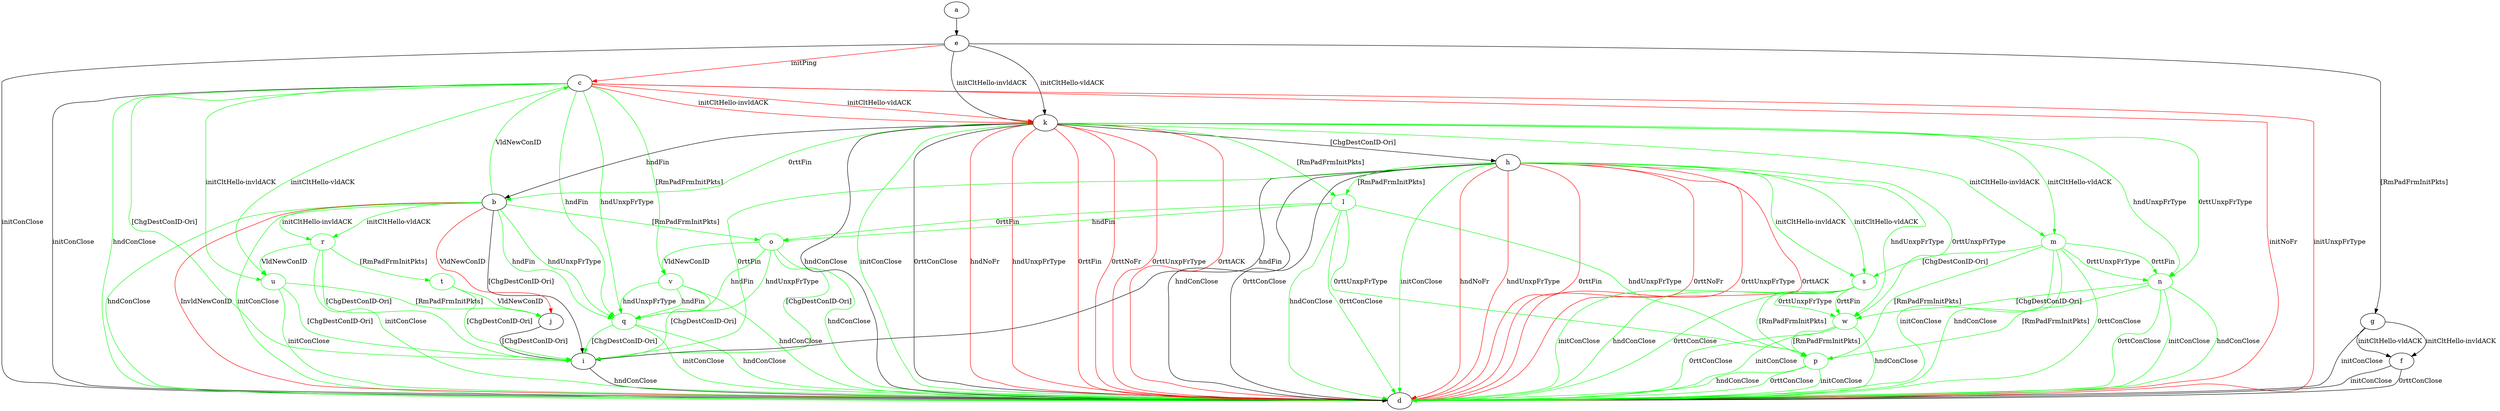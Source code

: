 digraph "" {
	a -> e	[key=0];
	b -> c	[key=0,
		color=green,
		label="VldNewConID "];
	b -> d	[key=0,
		color=green,
		label="initConClose "];
	b -> d	[key=1,
		color=green,
		label="hndConClose "];
	b -> d	[key=2,
		color=red,
		label="InvldNewConID "];
	b -> i	[key=0,
		label="[ChgDestConID-Ori] "];
	b -> j	[key=0,
		color=red,
		label="VldNewConID "];
	o	[color=green];
	b -> o	[key=0,
		color=green,
		label="[RmPadFrmInitPkts] "];
	q	[color=green];
	b -> q	[key=0,
		color=green,
		label="hndFin "];
	b -> q	[key=1,
		color=green,
		label="hndUnxpFrType "];
	r	[color=green];
	b -> r	[key=0,
		color=green,
		label="initCltHello-vldACK "];
	b -> r	[key=1,
		color=green,
		label="initCltHello-invldACK "];
	c -> d	[key=0,
		label="initConClose "];
	c -> d	[key=1,
		color=green,
		label="hndConClose "];
	c -> d	[key=2,
		color=red,
		label="initNoFr "];
	c -> d	[key=3,
		color=red,
		label="initUnxpFrType "];
	c -> i	[key=0,
		color=green,
		label="[ChgDestConID-Ori] "];
	c -> k	[key=0,
		color=red,
		label="initCltHello-vldACK "];
	c -> k	[key=1,
		color=red,
		label="initCltHello-invldACK "];
	c -> q	[key=0,
		color=green,
		label="hndFin "];
	c -> q	[key=1,
		color=green,
		label="hndUnxpFrType "];
	u	[color=green];
	c -> u	[key=0,
		color=green,
		label="initCltHello-vldACK "];
	c -> u	[key=1,
		color=green,
		label="initCltHello-invldACK "];
	v	[color=green];
	c -> v	[key=0,
		color=green,
		label="[RmPadFrmInitPkts] "];
	e -> c	[key=0,
		color=red,
		label="initPing "];
	e -> d	[key=0,
		label="initConClose "];
	e -> g	[key=0,
		label="[RmPadFrmInitPkts] "];
	e -> k	[key=0,
		label="initCltHello-vldACK "];
	e -> k	[key=1,
		label="initCltHello-invldACK "];
	f -> d	[key=0,
		label="initConClose "];
	f -> d	[key=1,
		label="0rttConClose "];
	g -> d	[key=0,
		label="initConClose "];
	g -> f	[key=0,
		label="initCltHello-vldACK "];
	g -> f	[key=1,
		label="initCltHello-invldACK "];
	h -> d	[key=0,
		label="hndConClose "];
	h -> d	[key=1,
		label="0rttConClose "];
	h -> d	[key=2,
		color=green,
		label="initConClose "];
	h -> d	[key=3,
		color=red,
		label="hndNoFr "];
	h -> d	[key=4,
		color=red,
		label="hndUnxpFrType "];
	h -> d	[key=5,
		color=red,
		label="0rttFin "];
	h -> d	[key=6,
		color=red,
		label="0rttNoFr "];
	h -> d	[key=7,
		color=red,
		label="0rttUnxpFrType "];
	h -> d	[key=8,
		color=red,
		label="0rttACK "];
	h -> i	[key=0,
		label="hndFin "];
	h -> i	[key=1,
		color=green,
		label="0rttFin "];
	l	[color=green];
	h -> l	[key=0,
		color=green,
		label="[RmPadFrmInitPkts] "];
	s	[color=green];
	h -> s	[key=0,
		color=green,
		label="initCltHello-vldACK "];
	h -> s	[key=1,
		color=green,
		label="initCltHello-invldACK "];
	w	[color=green];
	h -> w	[key=0,
		color=green,
		label="hndUnxpFrType "];
	h -> w	[key=1,
		color=green,
		label="0rttUnxpFrType "];
	i -> d	[key=0,
		label="hndConClose "];
	j -> i	[key=0,
		label="[ChgDestConID-Ori] "];
	k -> b	[key=0,
		label="hndFin "];
	k -> b	[key=1,
		color=green,
		label="0rttFin "];
	k -> d	[key=0,
		label="hndConClose "];
	k -> d	[key=1,
		label="0rttConClose "];
	k -> d	[key=2,
		color=green,
		label="initConClose "];
	k -> d	[key=3,
		color=red,
		label="hndNoFr "];
	k -> d	[key=4,
		color=red,
		label="hndUnxpFrType "];
	k -> d	[key=5,
		color=red,
		label="0rttFin "];
	k -> d	[key=6,
		color=red,
		label="0rttNoFr "];
	k -> d	[key=7,
		color=red,
		label="0rttUnxpFrType "];
	k -> d	[key=8,
		color=red,
		label="0rttACK "];
	k -> h	[key=0,
		label="[ChgDestConID-Ori] "];
	k -> l	[key=0,
		color=green,
		label="[RmPadFrmInitPkts] "];
	m	[color=green];
	k -> m	[key=0,
		color=green,
		label="initCltHello-vldACK "];
	k -> m	[key=1,
		color=green,
		label="initCltHello-invldACK "];
	n	[color=green];
	k -> n	[key=0,
		color=green,
		label="hndUnxpFrType "];
	k -> n	[key=1,
		color=green,
		label="0rttUnxpFrType "];
	l -> d	[key=0,
		color=green,
		label="hndConClose "];
	l -> d	[key=1,
		color=green,
		label="0rttConClose "];
	l -> o	[key=0,
		color=green,
		label="hndFin "];
	l -> o	[key=1,
		color=green,
		label="0rttFin "];
	p	[color=green];
	l -> p	[key=0,
		color=green,
		label="hndUnxpFrType "];
	l -> p	[key=1,
		color=green,
		label="0rttUnxpFrType "];
	m -> d	[key=0,
		color=green,
		label="initConClose "];
	m -> d	[key=1,
		color=green,
		label="hndConClose "];
	m -> d	[key=2,
		color=green,
		label="0rttConClose "];
	m -> n	[key=0,
		color=green,
		label="0rttFin "];
	m -> n	[key=1,
		color=green,
		label="0rttUnxpFrType "];
	m -> p	[key=0,
		color=green,
		label="[RmPadFrmInitPkts] "];
	m -> s	[key=0,
		color=green,
		label="[ChgDestConID-Ori] "];
	n -> d	[key=0,
		color=green,
		label="initConClose "];
	n -> d	[key=1,
		color=green,
		label="hndConClose "];
	n -> d	[key=2,
		color=green,
		label="0rttConClose "];
	n -> p	[key=0,
		color=green,
		label="[RmPadFrmInitPkts] "];
	n -> w	[key=0,
		color=green,
		label="[ChgDestConID-Ori] "];
	o -> d	[key=0,
		color=green,
		label="hndConClose "];
	o -> i	[key=0,
		color=green,
		label="[ChgDestConID-Ori] "];
	o -> q	[key=0,
		color=green,
		label="hndFin "];
	o -> q	[key=1,
		color=green,
		label="hndUnxpFrType "];
	o -> v	[key=0,
		color=green,
		label="VldNewConID "];
	p -> d	[key=0,
		color=green,
		label="initConClose "];
	p -> d	[key=1,
		color=green,
		label="hndConClose "];
	p -> d	[key=2,
		color=green,
		label="0rttConClose "];
	q -> d	[key=0,
		color=green,
		label="initConClose "];
	q -> d	[key=1,
		color=green,
		label="hndConClose "];
	q -> i	[key=0,
		color=green,
		label="[ChgDestConID-Ori] "];
	r -> d	[key=0,
		color=green,
		label="initConClose "];
	r -> i	[key=0,
		color=green,
		label="[ChgDestConID-Ori] "];
	t	[color=green];
	r -> t	[key=0,
		color=green,
		label="[RmPadFrmInitPkts] "];
	r -> u	[key=0,
		color=green,
		label="VldNewConID "];
	s -> d	[key=0,
		color=green,
		label="initConClose "];
	s -> d	[key=1,
		color=green,
		label="hndConClose "];
	s -> d	[key=2,
		color=green,
		label="0rttConClose "];
	s -> p	[key=0,
		color=green,
		label="[RmPadFrmInitPkts] "];
	s -> w	[key=0,
		color=green,
		label="0rttFin "];
	s -> w	[key=1,
		color=green,
		label="0rttUnxpFrType "];
	t -> i	[key=0,
		color=green,
		label="[ChgDestConID-Ori] "];
	t -> j	[key=0,
		color=green,
		label="VldNewConID "];
	u -> d	[key=0,
		color=green,
		label="initConClose "];
	u -> i	[key=0,
		color=green,
		label="[ChgDestConID-Ori] "];
	u -> j	[key=0,
		color=green,
		label="[RmPadFrmInitPkts] "];
	v -> d	[key=0,
		color=green,
		label="hndConClose "];
	v -> i	[key=0,
		color=green,
		label="[ChgDestConID-Ori] "];
	v -> q	[key=0,
		color=green,
		label="hndFin "];
	v -> q	[key=1,
		color=green,
		label="hndUnxpFrType "];
	w -> d	[key=0,
		color=green,
		label="initConClose "];
	w -> d	[key=1,
		color=green,
		label="hndConClose "];
	w -> d	[key=2,
		color=green,
		label="0rttConClose "];
	w -> p	[key=0,
		color=green,
		label="[RmPadFrmInitPkts] "];
}
